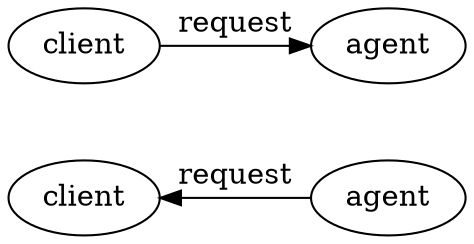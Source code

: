 // Licensed under the Apache License. See footer for details

digraph {

  "client1" [label="client"]
  "client2" [label="client"]

  "agent1" [label="agent"]
  "agent2" [label="agent"]

  subgraph cluster_1 {
    "client1" -> "client2" [color=transparent weight=0]
  }

  subgraph cluster_2 {
    "agent1" -> "agent2" [color=transparent weight=0]
  }

  "client1" -> "agent1" [label="request"]
  "client2" -> "agent2" [label="request" dir="back"]

  subgraph {
    rank = same; "client1"; "agent1";
  }

  subgraph {
    rank = same; "client2"; "agent2";
  }
}

//------------------------------------------------------------------------------
// Licensed under the Apache License, Version 2.0 (the "License");
// you may not use this file except in compliance with the License.
// You may obtain a copy of the License at
//
//    http://www.apache.org/licenses/LICENSE-2.0
//
// Unless required by applicable law or agreed to in writing, software
// distributed under the License is distributed on an "AS IS" BASIS,
// WITHOUT WARRANTIES OR CONDITIONS OF ANY KIND, either express or implied.
// See the License for the specific language governing permissions and
// limitations under the License.
//------------------------------------------------------------------------------
